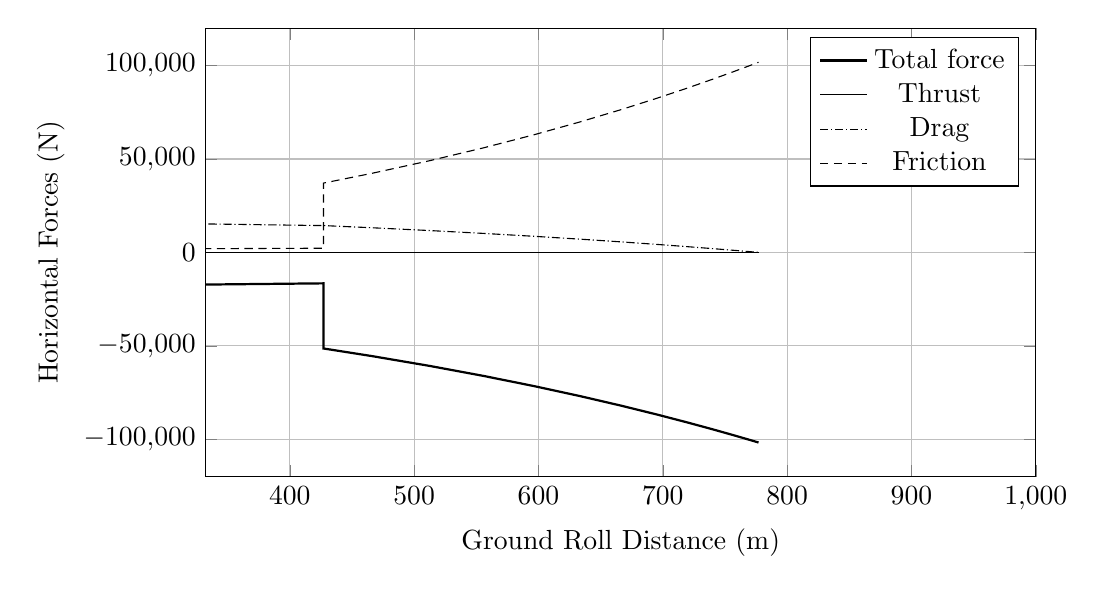 %HorizontalForces_vs_GroundDistance
\begin{tikzpicture}

\begin{axis}[
width=\textwidth,
height=0.6\textwidth,
scaled ticks=false, tick label style={/pgf/number format/fixed},
xmin=332.247,
xmax=1000,
xlabel={Ground Roll Distance (m)},
xmajorgrids,
ymin=-120000,
ymax=120000,
ylabel={Horizontal Forces (N)},
ymajorgrids,
legend entries = {Total force\\Thrust\\Drag\\Friction\\}
]

\addplot [
color=black,
thick
]
table[row sep=crcr]{
274.482	-17631.578\\
281.76	-17579.629\\
333.556	-17214.312\\
384.523	-16862.256\\
394.619	-16793.381\\
404.682	-16725.006\\
414.712	-16657.128\\
424.711	-16589.741\\
426.707	-16576.322\\
426.866	-16575.249\\
426.93	-16574.82\\
426.971	-16574.55\\
427.001	-16574.348\\
427.025	-16574.182\\
427.039	-16574.092\\
427.045	-16574.048\\
427.048	-16574.029\\
427.049	-16574.024\\
427.049	-51452.367\\
427.05	-51452.403\\
427.053	-51452.762\\
427.089	-51456.344\\
427.446	-51492.181\\
431.01	-51851.207\\
465.935	-55504.171\\
512.382	-60764.045\\
555.901	-66143.79\\
596.234	-71553.966\\
633.12	-76888.305\\
666.302	-82026.022\\
695.534	-86835.781\\
720.584	-91181.299\\
741.244	-94928.377\\
757.333	-97952.87\\
768.067	-100024.008\\
774.174	-101221.877\\
776.61	-101703.526\\
776.992	-101779.401\\
};

\addplot [
color=black,
solid
]
table[row sep=crcr]{
274.482	-0.0\\
281.76	-0.0\\
333.556	-0.0\\
384.523	-0.0\\
394.619	-0.0\\
404.682	-0.0\\
414.712	-0.0\\
424.711	-0.0\\
426.707	-0.0\\
426.866	-0.0\\
426.93	-0.0\\
426.971	-0.0\\
427.001	-0.0\\
427.025	-0.0\\
427.039	-0.0\\
427.045	-0.0\\
427.048	-0.0\\
427.049	-0.0\\
427.049	-0.0\\
427.05	-0.0\\
427.053	-0.0\\
427.089	-0.0\\
427.446	-0.0\\
431.01	-0.0\\
465.935	-0.0\\
512.382	-0.0\\
555.901	-0.0\\
596.234	-0.0\\
633.12	-0.0\\
666.302	-0.0\\
695.534	-0.0\\
720.584	-0.0\\
741.244	-0.0\\
757.333	-0.0\\
768.067	-0.0\\
774.174	-0.0\\
776.61	-0.0\\
776.992	-0.0\\
};

\addplot [
color=black,
densely dashdotted
]
table[row sep=crcr]{
274.482	15797.366\\
281.76	15726.159\\
333.556	15225.409\\
384.523	14742.836\\
394.619	14648.427\\
404.682	14554.704\\
414.712	14461.662\\
424.711	14369.293\\
426.707	14350.899\\
426.866	14349.429\\
426.93	14348.841\\
426.971	14348.47\\
427.001	14348.194\\
427.025	14347.965\\
427.039	14347.842\\
427.045	14347.781\\
427.048	14347.755\\
427.049	14347.749\\
427.049	14347.739\\
427.05	14347.729\\
427.053	14347.627\\
427.089	14346.605\\
427.446	14336.389\\
431.01	14234.034\\
465.935	13192.61\\
512.382	11693.072\\
555.901	10159.36\\
596.234	8616.972\\
633.12	7096.205\\
666.302	5631.493\\
695.534	4260.278\\
720.584	3021.414\\
741.244	1953.159\\
757.333	1090.906\\
768.067	500.445\\
774.174	158.945\\
776.61	21.631\\
776.992	2.075E-8\\
};

\addplot [
color=black,
densely dashed
]
table[row sep=crcr]{
274.482	1834.212\\
281.76	1853.471\\
333.556	1988.903\\
384.523	2119.42\\
394.619	2144.954\\
404.682	2170.302\\
414.712	2195.466\\
424.711	2220.448\\
426.707	2225.423\\
426.866	2225.821\\
426.93	2225.98\\
426.971	2226.08\\
427.001	2226.155\\
427.025	2226.217\\
427.039	2226.25\\
427.045	2226.266\\
427.048	2226.273\\
427.049	2226.275\\
427.049	37104.628\\
427.05	37104.675\\
427.053	37105.135\\
427.089	37109.739\\
427.446	37155.792\\
431.01	37617.174\\
465.935	42311.561\\
512.382	49070.973\\
555.901	55984.431\\
596.234	62936.994\\
633.12	69792.099\\
666.302	76394.529\\
695.534	82575.502\\
720.584	88159.884\\
741.244	92975.218\\
757.333	96861.964\\
768.067	99523.563\\
774.174	101062.932\\
776.61	101681.895\\
776.992	101779.401\\
};
\end{axis}
\end{tikzpicture}%
